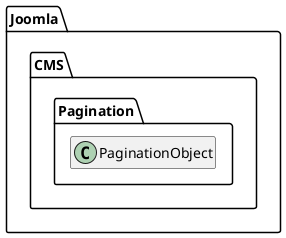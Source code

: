 @startuml
set namespaceSeparator \\
hide members
hide << alias >> circle

class Joomla\\CMS\\Pagination\\PaginationObject
@enduml
